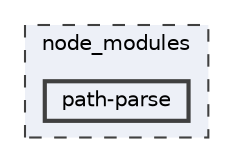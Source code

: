 digraph "node_modules/path-parse"
{
 // LATEX_PDF_SIZE
  bgcolor="transparent";
  edge [fontname=Helvetica,fontsize=10,labelfontname=Helvetica,labelfontsize=10];
  node [fontname=Helvetica,fontsize=10,shape=box,height=0.2,width=0.4];
  compound=true
  subgraph clusterdir_acd06b18086a0dd2ae699b1e0b775be8 {
    graph [ bgcolor="#edf0f7", pencolor="grey25", label="node_modules", fontname=Helvetica,fontsize=10 style="filled,dashed", URL="dir_acd06b18086a0dd2ae699b1e0b775be8.html",tooltip=""]
  dir_bc49111fad89acd53e2ea60d8d0795b4 [label="path-parse", fillcolor="#edf0f7", color="grey25", style="filled,bold", URL="dir_bc49111fad89acd53e2ea60d8d0795b4.html",tooltip=""];
  }
}
